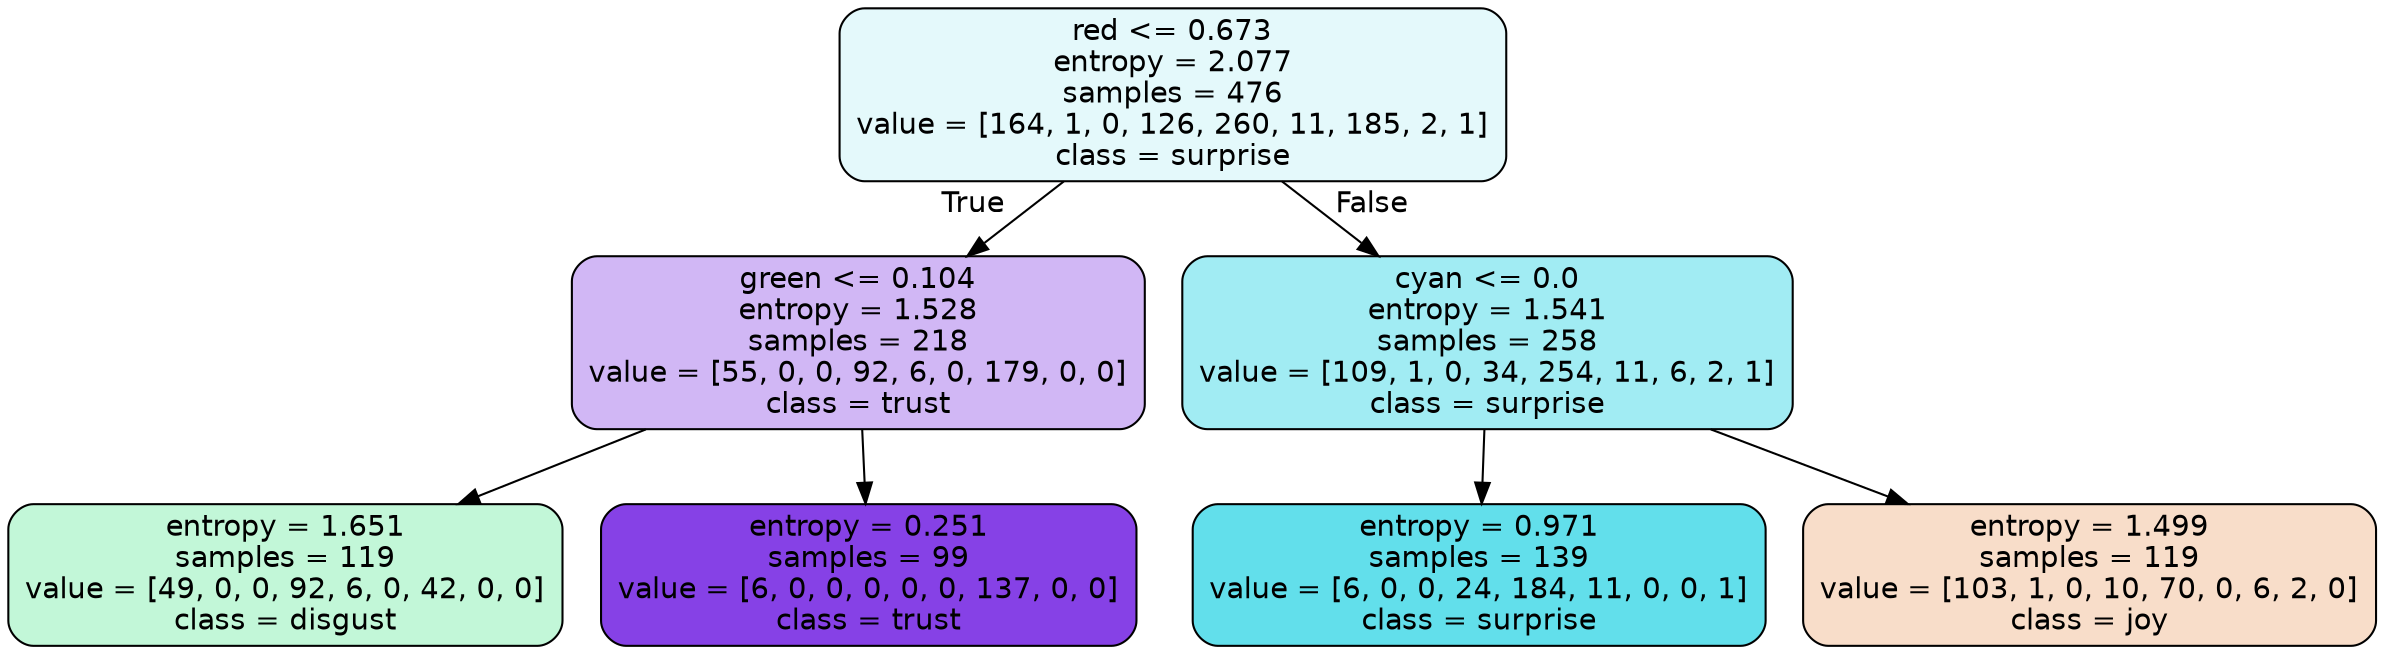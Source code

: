 digraph Tree {
node [shape=box, style="filled, rounded", color="black", fontname=helvetica] ;
edge [fontname=helvetica] ;
0 [label="red <= 0.673\nentropy = 2.077\nsamples = 476\nvalue = [164, 1, 0, 126, 260, 11, 185, 2, 1]\nclass = surprise", fillcolor="#39d7e522"] ;
1 [label="green <= 0.104\nentropy = 1.528\nsamples = 218\nvalue = [55, 0, 0, 92, 6, 0, 179, 0, 0]\nclass = trust", fillcolor="#8139e55c"] ;
0 -> 1 [labeldistance=2.5, labelangle=45, headlabel="True"] ;
2 [label="entropy = 1.651\nsamples = 119\nvalue = [49, 0, 0, 92, 6, 0, 42, 0, 0]\nclass = disgust", fillcolor="#39e5814e"] ;
1 -> 2 ;
3 [label="entropy = 0.251\nsamples = 99\nvalue = [6, 0, 0, 0, 0, 0, 137, 0, 0]\nclass = trust", fillcolor="#8139e5f4"] ;
1 -> 3 ;
4 [label="cyan <= 0.0\nentropy = 1.541\nsamples = 258\nvalue = [109, 1, 0, 34, 254, 11, 6, 2, 1]\nclass = surprise", fillcolor="#39d7e578"] ;
0 -> 4 [labeldistance=2.5, labelangle=-45, headlabel="False"] ;
5 [label="entropy = 0.971\nsamples = 139\nvalue = [6, 0, 0, 24, 184, 11, 0, 0, 1]\nclass = surprise", fillcolor="#39d7e5ca"] ;
4 -> 5 ;
6 [label="entropy = 1.499\nsamples = 119\nvalue = [103, 1, 0, 10, 70, 0, 6, 2, 0]\nclass = joy", fillcolor="#e5813945"] ;
4 -> 6 ;
}